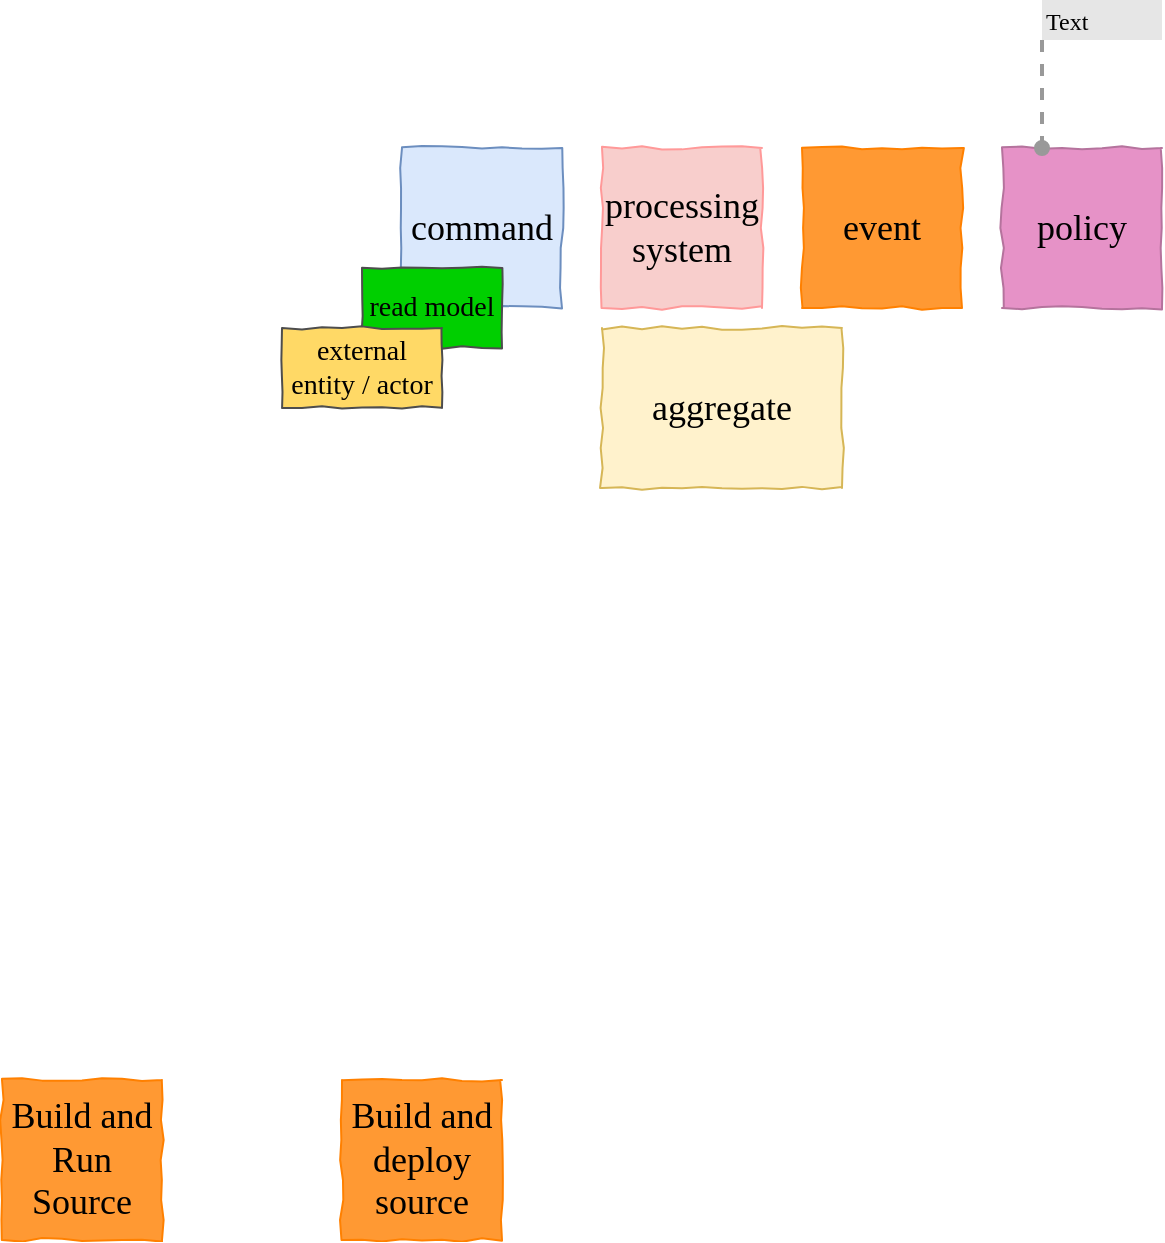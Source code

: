 <mxfile version="21.2.1" type="device" pages="2">
  <diagram name="Page-1" id="VHzIzA1Fzes3NZdCMBiO">
    <mxGraphModel dx="1178" dy="821" grid="1" gridSize="10" guides="1" tooltips="1" connect="1" arrows="1" fold="1" page="1" pageScale="1" pageWidth="827" pageHeight="1169" math="0" shadow="0">
      <root>
        <mxCell id="0" />
        <mxCell id="1" parent="0" />
        <mxCell id="6-cEsbSgUN87VOkoxoCq-1" value="command" style="whiteSpace=wrap;aspect=fixed;fillColor=#dae8fc;strokeColor=#6c8ebf;sketch=1;shadow=0;rounded=0;sketchStyle=comic;fontFamily=Shadows Into Light;fontSize=18;fontStyle=0" parent="1" vertex="1">
          <mxGeometry x="250" y="374" width="80" height="80" as="geometry" />
        </mxCell>
        <mxCell id="6-cEsbSgUN87VOkoxoCq-2" value="processing system" style="whiteSpace=wrap;aspect=fixed;fillColor=#F8CECC;strokeColor=#FF9999;sketch=1;shadow=0;rounded=0;sketchStyle=comic;fontFamily=Shadows Into Light;fontSize=18;" parent="1" vertex="1">
          <mxGeometry x="350" y="374" width="80" height="80" as="geometry" />
        </mxCell>
        <mxCell id="6-cEsbSgUN87VOkoxoCq-3" value="event" style="whiteSpace=wrap;aspect=fixed;fillColor=#FF9933;strokeColor=#FF8000;sketch=1;shadow=0;rounded=0;sketchStyle=comic;fontFamily=Shadows Into Light;fontSize=18;" parent="1" vertex="1">
          <mxGeometry x="450" y="374" width="80" height="80" as="geometry" />
        </mxCell>
        <mxCell id="6-cEsbSgUN87VOkoxoCq-4" value="policy" style="whiteSpace=wrap;aspect=fixed;fillColor=#E692C7;strokeColor=#B5739D;sketch=1;shadow=0;rounded=0;sketchStyle=comic;fontFamily=Shadows Into Light;fontSize=18;fontStyle=0" parent="1" vertex="1">
          <mxGeometry x="550" y="374" width="80" height="80" as="geometry" />
        </mxCell>
        <mxCell id="6-cEsbSgUN87VOkoxoCq-5" value="aggregate" style="whiteSpace=wrap;fillColor=#fff2cc;strokeColor=#d6b656;aspect=fixed;sketch=1;shadow=0;rounded=0;sketchStyle=comic;fontFamily=Shadows Into Light;fontSize=18;" parent="1" vertex="1">
          <mxGeometry x="350" y="464" width="120" height="80" as="geometry" />
        </mxCell>
        <mxCell id="6-cEsbSgUN87VOkoxoCq-6" value="read model" style="whiteSpace=wrap;fillColor=#00CF00;strokeColor=#4D4D4D;sketch=1;shadow=0;rounded=0;sketchStyle=comic;fontFamily=Shadows Into Light;fontSize=14;" parent="1" vertex="1">
          <mxGeometry x="230" y="434" width="70" height="40" as="geometry" />
        </mxCell>
        <mxCell id="6-cEsbSgUN87VOkoxoCq-7" value="external entity / actor" style="whiteSpace=wrap;fillColor=#FFD966;strokeColor=#4D4D4D;sketch=1;shadow=0;rounded=0;sketchStyle=comic;fontFamily=Shadows Into Light;fontSize=14;" parent="1" vertex="1">
          <mxGeometry x="190" y="464" width="80" height="40" as="geometry" />
        </mxCell>
        <mxCell id="6-cEsbSgUN87VOkoxoCq-8" value="" style="endArrow=oval;dashed=1;html=1;rounded=0;fontFamily=Shadows Into Light;fontSize=14;strokeColor=#999999;strokeWidth=2;endFill=1;exitX=0;exitY=1;exitDx=0;exitDy=0;" parent="1" source="6-cEsbSgUN87VOkoxoCq-9" edge="1">
          <mxGeometry width="50" height="50" relative="1" as="geometry">
            <mxPoint x="210" y="24" as="sourcePoint" />
            <mxPoint x="570.0" y="374" as="targetPoint" />
          </mxGeometry>
        </mxCell>
        <mxCell id="6-cEsbSgUN87VOkoxoCq-9" value="Text" style="text;html=1;strokeColor=none;fillColor=#E6E6E6;align=left;verticalAlign=bottom;whiteSpace=wrap;rounded=0;fontFamily=Shadows Into Light;fontSize=12;labelPosition=center;verticalLabelPosition=middle;" parent="1" vertex="1">
          <mxGeometry x="570" y="300" width="60" height="20" as="geometry" />
        </mxCell>
        <mxCell id="6-cEsbSgUN87VOkoxoCq-10" value="Build and Run Source" style="whiteSpace=wrap;aspect=fixed;fillColor=#FF9933;strokeColor=#FF8000;sketch=1;shadow=0;rounded=0;sketchStyle=comic;fontFamily=Shadows Into Light;fontSize=18;" parent="1" vertex="1">
          <mxGeometry x="50" y="840" width="80" height="80" as="geometry" />
        </mxCell>
        <mxCell id="6-cEsbSgUN87VOkoxoCq-11" value="Build and deploy source" style="whiteSpace=wrap;aspect=fixed;fillColor=#FF9933;strokeColor=#FF8000;sketch=1;shadow=0;rounded=0;sketchStyle=comic;fontFamily=Shadows Into Light;fontSize=18;" parent="1" vertex="1">
          <mxGeometry x="220" y="840" width="80" height="80" as="geometry" />
        </mxCell>
      </root>
    </mxGraphModel>
  </diagram>
  <diagram id="dpTpsVClSgcRDzj68QWy" name="Deployment">
    <mxGraphModel dx="2005" dy="821" grid="1" gridSize="10" guides="1" tooltips="1" connect="1" arrows="1" fold="0" page="1" pageScale="1" pageWidth="827" pageHeight="1169" math="0" shadow="0">
      <root>
        <mxCell id="0" />
        <mxCell id="1" parent="0" />
        <mxCell id="xB71mrwzGUPE-9N78obb-3" value="Hosting Image" style="whiteSpace=wrap;html=1;aspect=fixed;" vertex="1" parent="1">
          <mxGeometry x="400" y="130" width="80" height="80" as="geometry" />
        </mxCell>
        <mxCell id="xB71mrwzGUPE-9N78obb-5" value="Production" style="swimlane;whiteSpace=wrap;html=1;" vertex="1" parent="1">
          <mxGeometry x="550" y="440" width="200" height="200" as="geometry" />
        </mxCell>
        <mxCell id="xB71mrwzGUPE-9N78obb-4" value="Hosting Container" style="whiteSpace=wrap;html=1;" vertex="1" parent="xB71mrwzGUPE-9N78obb-5">
          <mxGeometry x="50" y="40" width="100" height="80" as="geometry" />
        </mxCell>
        <mxCell id="xB71mrwzGUPE-9N78obb-9" value="Application Jar" style="whiteSpace=wrap;html=1;" vertex="1" parent="xB71mrwzGUPE-9N78obb-5">
          <mxGeometry x="50" y="140" width="100" height="40" as="geometry" />
        </mxCell>
        <mxCell id="xB71mrwzGUPE-9N78obb-7" value="GitHub - App Repository" style="swimlane;whiteSpace=wrap;html=1;" vertex="1" parent="1">
          <mxGeometry x="240" y="90" width="260" height="150" as="geometry" />
        </mxCell>
        <mxCell id="xB71mrwzGUPE-9N78obb-2" value="Application Jar" style="whiteSpace=wrap;html=1;aspect=fixed;" vertex="1" parent="xB71mrwzGUPE-9N78obb-7">
          <mxGeometry x="50" y="40" width="80" height="80" as="geometry" />
        </mxCell>
        <mxCell id="xB71mrwzGUPE-9N78obb-10" value="GitHub - Config Repository" style="swimlane;whiteSpace=wrap;html=1;" vertex="1" parent="1">
          <mxGeometry x="-110" y="90" width="260" height="150" as="geometry" />
        </mxCell>
        <mxCell id="xB71mrwzGUPE-9N78obb-11" value="Configs" style="whiteSpace=wrap;html=1;aspect=fixed;" vertex="1" parent="xB71mrwzGUPE-9N78obb-10">
          <mxGeometry x="50" y="40" width="80" height="80" as="geometry" />
        </mxCell>
      </root>
    </mxGraphModel>
  </diagram>
</mxfile>
